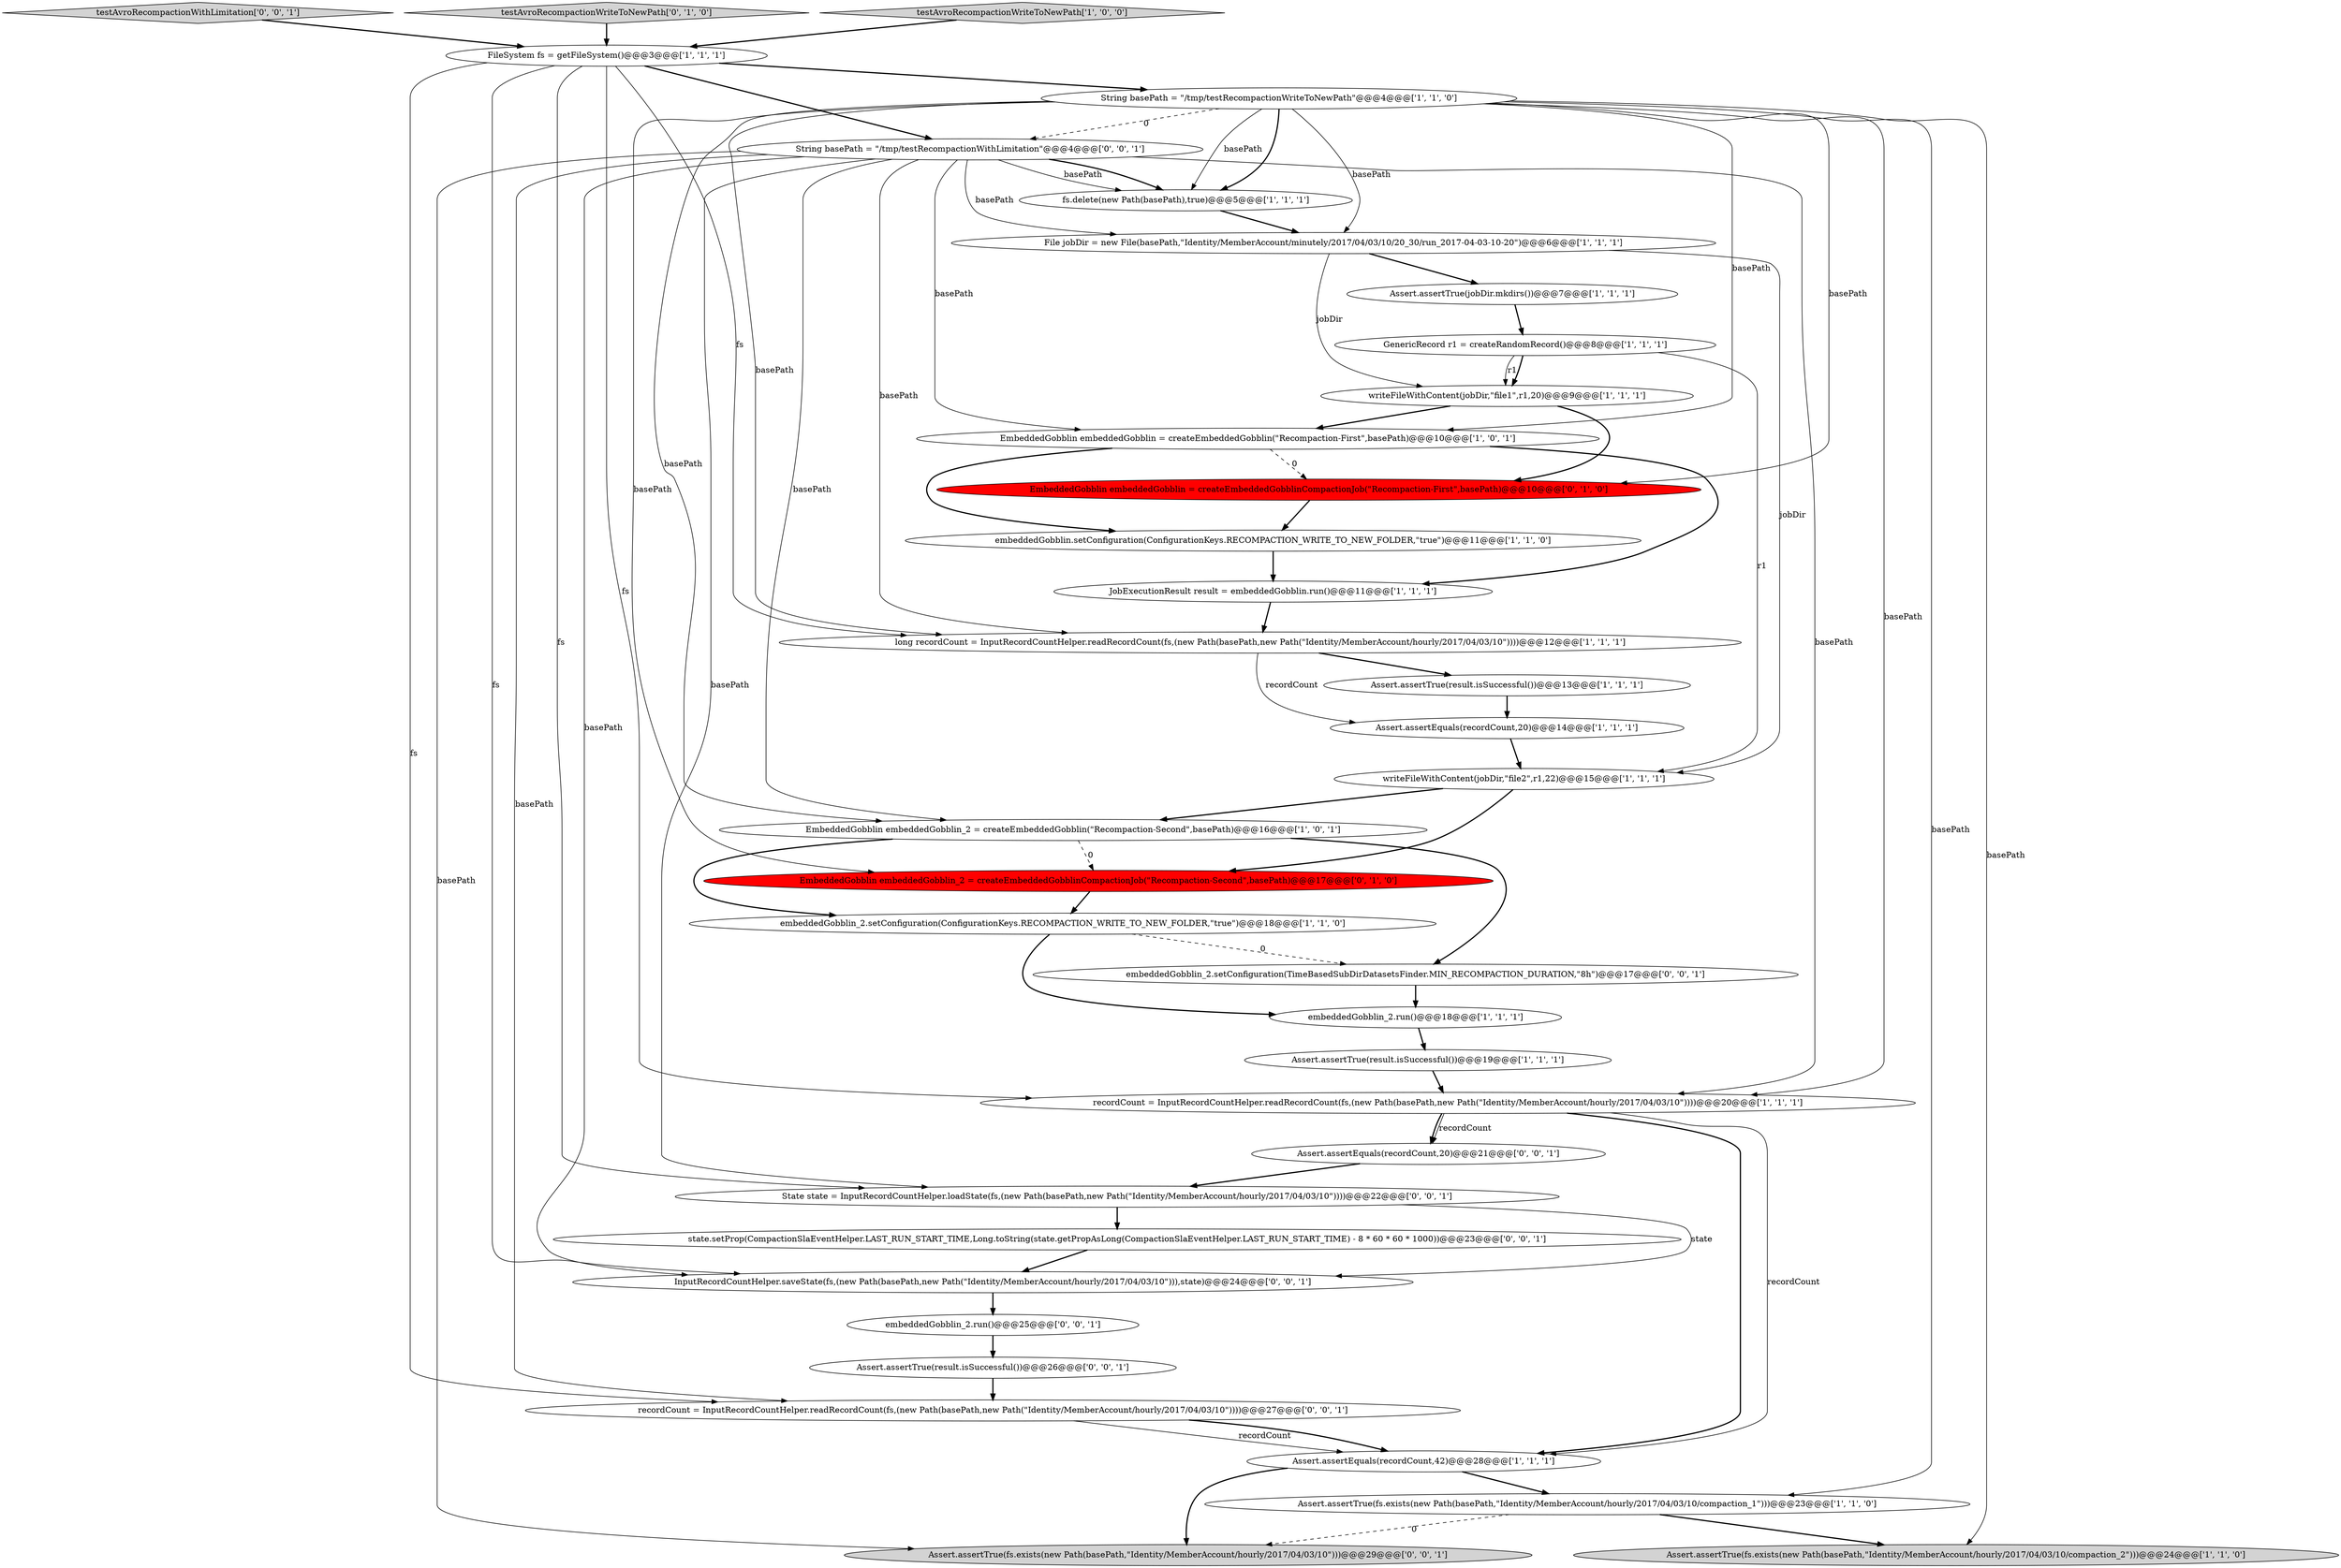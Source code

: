digraph {
26 [style = filled, label = "Assert.assertTrue(result.isSuccessful())@@@26@@@['0', '0', '1']", fillcolor = white, shape = ellipse image = "AAA0AAABBB3BBB"];
34 [style = filled, label = "String basePath = \"/tmp/testRecompactionWithLimitation\"@@@4@@@['0', '0', '1']", fillcolor = white, shape = ellipse image = "AAA0AAABBB3BBB"];
32 [style = filled, label = "Assert.assertTrue(fs.exists(new Path(basePath,\"Identity/MemberAccount/hourly/2017/04/03/10\")))@@@29@@@['0', '0', '1']", fillcolor = lightgray, shape = ellipse image = "AAA0AAABBB3BBB"];
10 [style = filled, label = "Assert.assertEquals(recordCount,42)@@@28@@@['1', '1', '1']", fillcolor = white, shape = ellipse image = "AAA0AAABBB1BBB"];
36 [style = filled, label = "embeddedGobblin_2.run()@@@25@@@['0', '0', '1']", fillcolor = white, shape = ellipse image = "AAA0AAABBB3BBB"];
33 [style = filled, label = "InputRecordCountHelper.saveState(fs,(new Path(basePath,new Path(\"Identity/MemberAccount/hourly/2017/04/03/10\"))),state)@@@24@@@['0', '0', '1']", fillcolor = white, shape = ellipse image = "AAA0AAABBB3BBB"];
35 [style = filled, label = "state.setProp(CompactionSlaEventHelper.LAST_RUN_START_TIME,Long.toString(state.getPropAsLong(CompactionSlaEventHelper.LAST_RUN_START_TIME) - 8 * 60 * 60 * 1000))@@@23@@@['0', '0', '1']", fillcolor = white, shape = ellipse image = "AAA0AAABBB3BBB"];
15 [style = filled, label = "EmbeddedGobblin embeddedGobblin = createEmbeddedGobblin(\"Recompaction-First\",basePath)@@@10@@@['1', '0', '1']", fillcolor = white, shape = ellipse image = "AAA0AAABBB1BBB"];
7 [style = filled, label = "Assert.assertTrue(fs.exists(new Path(basePath,\"Identity/MemberAccount/hourly/2017/04/03/10/compaction_1\")))@@@23@@@['1', '1', '0']", fillcolor = white, shape = ellipse image = "AAA0AAABBB1BBB"];
6 [style = filled, label = "Assert.assertEquals(recordCount,20)@@@14@@@['1', '1', '1']", fillcolor = white, shape = ellipse image = "AAA0AAABBB1BBB"];
4 [style = filled, label = "GenericRecord r1 = createRandomRecord()@@@8@@@['1', '1', '1']", fillcolor = white, shape = ellipse image = "AAA0AAABBB1BBB"];
8 [style = filled, label = "JobExecutionResult result = embeddedGobblin.run()@@@11@@@['1', '1', '1']", fillcolor = white, shape = ellipse image = "AAA0AAABBB1BBB"];
22 [style = filled, label = "EmbeddedGobblin embeddedGobblin_2 = createEmbeddedGobblin(\"Recompaction-Second\",basePath)@@@16@@@['1', '0', '1']", fillcolor = white, shape = ellipse image = "AAA0AAABBB1BBB"];
19 [style = filled, label = "embeddedGobblin_2.run()@@@18@@@['1', '1', '1']", fillcolor = white, shape = ellipse image = "AAA0AAABBB1BBB"];
30 [style = filled, label = "embeddedGobblin_2.setConfiguration(TimeBasedSubDirDatasetsFinder.MIN_RECOMPACTION_DURATION,\"8h\")@@@17@@@['0', '0', '1']", fillcolor = white, shape = ellipse image = "AAA0AAABBB3BBB"];
31 [style = filled, label = "testAvroRecompactionWithLimitation['0', '0', '1']", fillcolor = lightgray, shape = diamond image = "AAA0AAABBB3BBB"];
11 [style = filled, label = "writeFileWithContent(jobDir,\"file1\",r1,20)@@@9@@@['1', '1', '1']", fillcolor = white, shape = ellipse image = "AAA0AAABBB1BBB"];
2 [style = filled, label = "File jobDir = new File(basePath,\"Identity/MemberAccount/minutely/2017/04/03/10/20_30/run_2017-04-03-10-20\")@@@6@@@['1', '1', '1']", fillcolor = white, shape = ellipse image = "AAA0AAABBB1BBB"];
25 [style = filled, label = "testAvroRecompactionWriteToNewPath['0', '1', '0']", fillcolor = lightgray, shape = diamond image = "AAA0AAABBB2BBB"];
20 [style = filled, label = "String basePath = \"/tmp/testRecompactionWriteToNewPath\"@@@4@@@['1', '1', '0']", fillcolor = white, shape = ellipse image = "AAA0AAABBB1BBB"];
1 [style = filled, label = "Assert.assertTrue(result.isSuccessful())@@@19@@@['1', '1', '1']", fillcolor = white, shape = ellipse image = "AAA0AAABBB1BBB"];
3 [style = filled, label = "Assert.assertTrue(fs.exists(new Path(basePath,\"Identity/MemberAccount/hourly/2017/04/03/10/compaction_2\")))@@@24@@@['1', '1', '0']", fillcolor = lightgray, shape = ellipse image = "AAA0AAABBB1BBB"];
29 [style = filled, label = "recordCount = InputRecordCountHelper.readRecordCount(fs,(new Path(basePath,new Path(\"Identity/MemberAccount/hourly/2017/04/03/10\"))))@@@27@@@['0', '0', '1']", fillcolor = white, shape = ellipse image = "AAA0AAABBB3BBB"];
0 [style = filled, label = "Assert.assertTrue(jobDir.mkdirs())@@@7@@@['1', '1', '1']", fillcolor = white, shape = ellipse image = "AAA0AAABBB1BBB"];
18 [style = filled, label = "FileSystem fs = getFileSystem()@@@3@@@['1', '1', '1']", fillcolor = white, shape = ellipse image = "AAA0AAABBB1BBB"];
12 [style = filled, label = "fs.delete(new Path(basePath),true)@@@5@@@['1', '1', '1']", fillcolor = white, shape = ellipse image = "AAA0AAABBB1BBB"];
16 [style = filled, label = "Assert.assertTrue(result.isSuccessful())@@@13@@@['1', '1', '1']", fillcolor = white, shape = ellipse image = "AAA0AAABBB1BBB"];
14 [style = filled, label = "testAvroRecompactionWriteToNewPath['1', '0', '0']", fillcolor = lightgray, shape = diamond image = "AAA0AAABBB1BBB"];
27 [style = filled, label = "State state = InputRecordCountHelper.loadState(fs,(new Path(basePath,new Path(\"Identity/MemberAccount/hourly/2017/04/03/10\"))))@@@22@@@['0', '0', '1']", fillcolor = white, shape = ellipse image = "AAA0AAABBB3BBB"];
28 [style = filled, label = "Assert.assertEquals(recordCount,20)@@@21@@@['0', '0', '1']", fillcolor = white, shape = ellipse image = "AAA0AAABBB3BBB"];
9 [style = filled, label = "writeFileWithContent(jobDir,\"file2\",r1,22)@@@15@@@['1', '1', '1']", fillcolor = white, shape = ellipse image = "AAA0AAABBB1BBB"];
23 [style = filled, label = "EmbeddedGobblin embeddedGobblin_2 = createEmbeddedGobblinCompactionJob(\"Recompaction-Second\",basePath)@@@17@@@['0', '1', '0']", fillcolor = red, shape = ellipse image = "AAA1AAABBB2BBB"];
5 [style = filled, label = "long recordCount = InputRecordCountHelper.readRecordCount(fs,(new Path(basePath,new Path(\"Identity/MemberAccount/hourly/2017/04/03/10\"))))@@@12@@@['1', '1', '1']", fillcolor = white, shape = ellipse image = "AAA0AAABBB1BBB"];
13 [style = filled, label = "embeddedGobblin_2.setConfiguration(ConfigurationKeys.RECOMPACTION_WRITE_TO_NEW_FOLDER,\"true\")@@@18@@@['1', '1', '0']", fillcolor = white, shape = ellipse image = "AAA0AAABBB1BBB"];
24 [style = filled, label = "EmbeddedGobblin embeddedGobblin = createEmbeddedGobblinCompactionJob(\"Recompaction-First\",basePath)@@@10@@@['0', '1', '0']", fillcolor = red, shape = ellipse image = "AAA1AAABBB2BBB"];
17 [style = filled, label = "embeddedGobblin.setConfiguration(ConfigurationKeys.RECOMPACTION_WRITE_TO_NEW_FOLDER,\"true\")@@@11@@@['1', '1', '0']", fillcolor = white, shape = ellipse image = "AAA0AAABBB1BBB"];
21 [style = filled, label = "recordCount = InputRecordCountHelper.readRecordCount(fs,(new Path(basePath,new Path(\"Identity/MemberAccount/hourly/2017/04/03/10\"))))@@@20@@@['1', '1', '1']", fillcolor = white, shape = ellipse image = "AAA0AAABBB1BBB"];
9->22 [style = bold, label=""];
17->8 [style = bold, label=""];
21->10 [style = bold, label=""];
20->7 [style = solid, label="basePath"];
34->21 [style = solid, label="basePath"];
2->9 [style = solid, label="jobDir"];
34->32 [style = solid, label="basePath"];
34->5 [style = solid, label="basePath"];
18->34 [style = bold, label=""];
18->21 [style = solid, label="fs"];
16->6 [style = bold, label=""];
26->29 [style = bold, label=""];
34->27 [style = solid, label="basePath"];
18->33 [style = solid, label="fs"];
20->21 [style = solid, label="basePath"];
2->11 [style = solid, label="jobDir"];
25->18 [style = bold, label=""];
35->33 [style = bold, label=""];
15->24 [style = dashed, label="0"];
22->23 [style = dashed, label="0"];
31->18 [style = bold, label=""];
10->32 [style = bold, label=""];
34->2 [style = solid, label="basePath"];
36->26 [style = bold, label=""];
34->29 [style = solid, label="basePath"];
34->12 [style = bold, label=""];
11->24 [style = bold, label=""];
4->9 [style = solid, label="r1"];
10->7 [style = bold, label=""];
5->6 [style = solid, label="recordCount"];
22->30 [style = bold, label=""];
7->3 [style = bold, label=""];
11->15 [style = bold, label=""];
21->28 [style = bold, label=""];
27->35 [style = bold, label=""];
5->16 [style = bold, label=""];
9->23 [style = bold, label=""];
30->19 [style = bold, label=""];
18->20 [style = bold, label=""];
12->2 [style = bold, label=""];
15->17 [style = bold, label=""];
2->0 [style = bold, label=""];
13->19 [style = bold, label=""];
19->1 [style = bold, label=""];
20->2 [style = solid, label="basePath"];
20->5 [style = solid, label="basePath"];
20->23 [style = solid, label="basePath"];
8->5 [style = bold, label=""];
34->22 [style = solid, label="basePath"];
20->34 [style = dashed, label="0"];
0->4 [style = bold, label=""];
23->13 [style = bold, label=""];
1->21 [style = bold, label=""];
34->15 [style = solid, label="basePath"];
33->36 [style = bold, label=""];
34->12 [style = solid, label="basePath"];
20->15 [style = solid, label="basePath"];
20->12 [style = bold, label=""];
24->17 [style = bold, label=""];
20->22 [style = solid, label="basePath"];
21->28 [style = solid, label="recordCount"];
27->33 [style = solid, label="state"];
18->5 [style = solid, label="fs"];
4->11 [style = solid, label="r1"];
21->10 [style = solid, label="recordCount"];
29->10 [style = bold, label=""];
18->27 [style = solid, label="fs"];
14->18 [style = bold, label=""];
29->10 [style = solid, label="recordCount"];
7->32 [style = dashed, label="0"];
28->27 [style = bold, label=""];
20->24 [style = solid, label="basePath"];
6->9 [style = bold, label=""];
4->11 [style = bold, label=""];
20->3 [style = solid, label="basePath"];
20->12 [style = solid, label="basePath"];
13->30 [style = dashed, label="0"];
15->8 [style = bold, label=""];
22->13 [style = bold, label=""];
34->33 [style = solid, label="basePath"];
18->29 [style = solid, label="fs"];
}

